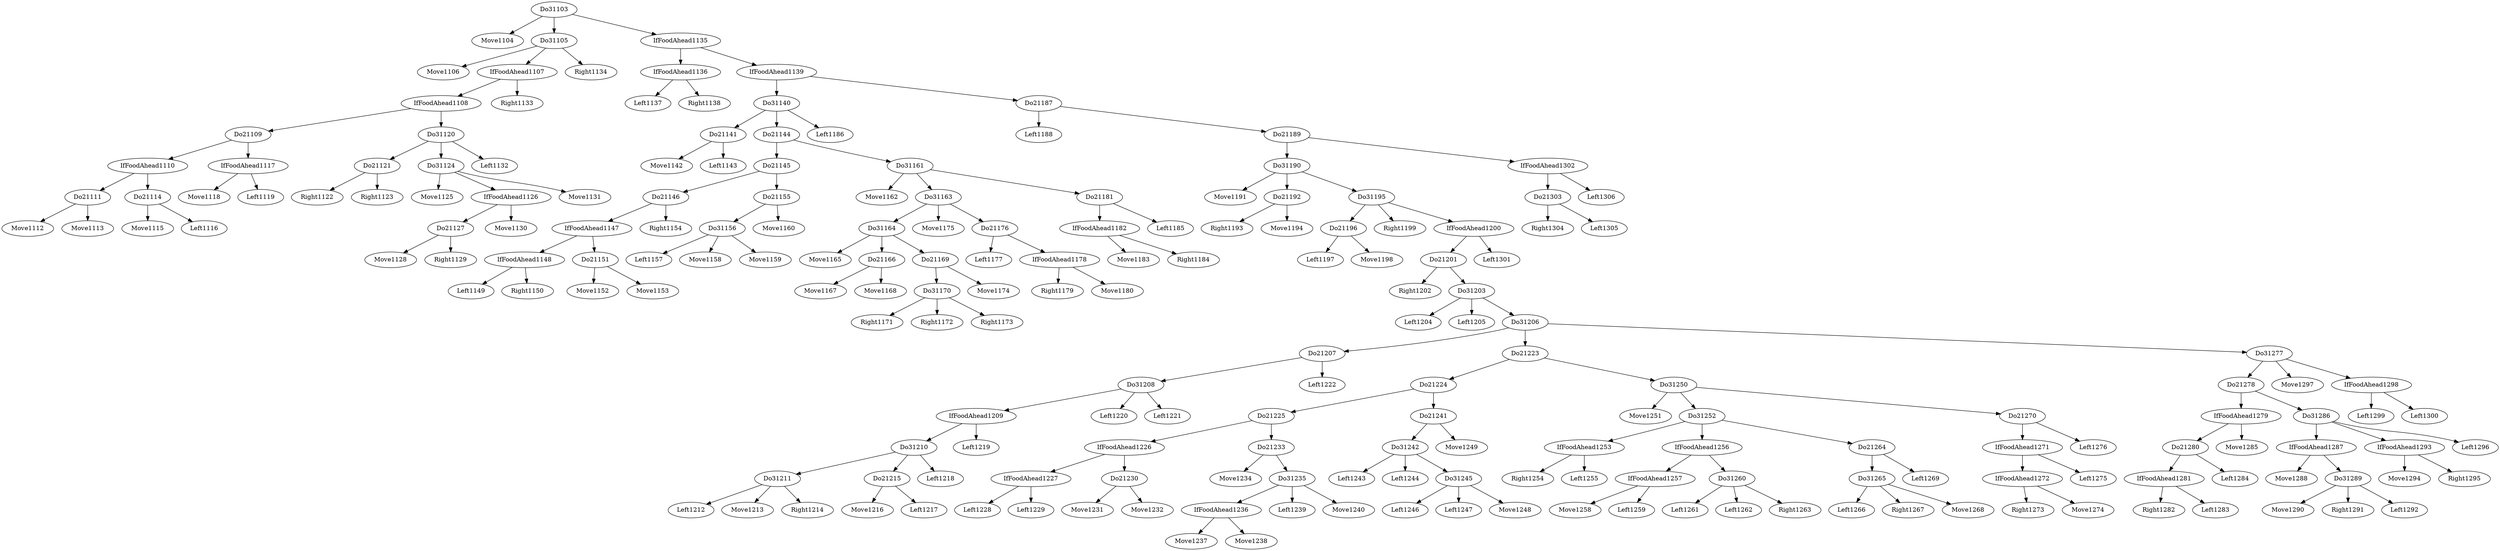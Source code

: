 digraph T {
	Do31103 -> Move1104
	Do31105 -> Move1106
	Do21111 -> Move1112
	Do21111 -> Move1113
	IfFoodAhead1110 -> Do21111
	Do21114 -> Move1115
	Do21114 -> Left1116
	IfFoodAhead1110 -> Do21114
	Do21109 -> IfFoodAhead1110
	IfFoodAhead1117 -> Move1118
	IfFoodAhead1117 -> Left1119
	Do21109 -> IfFoodAhead1117
	IfFoodAhead1108 -> Do21109
	Do21121 -> Right1122
	Do21121 -> Right1123
	Do31120 -> Do21121
	Do31124 -> Move1125
	Do21127 -> Move1128
	Do21127 -> Right1129
	IfFoodAhead1126 -> Do21127
	IfFoodAhead1126 -> Move1130
	Do31124 -> IfFoodAhead1126
	Do31124 -> Move1131
	Do31120 -> Do31124
	Do31120 -> Left1132
	IfFoodAhead1108 -> Do31120
	IfFoodAhead1107 -> IfFoodAhead1108
	IfFoodAhead1107 -> Right1133
	Do31105 -> IfFoodAhead1107
	Do31105 -> Right1134
	Do31103 -> Do31105
	IfFoodAhead1136 -> Left1137
	IfFoodAhead1136 -> Right1138
	IfFoodAhead1135 -> IfFoodAhead1136
	Do21141 -> Move1142
	Do21141 -> Left1143
	Do31140 -> Do21141
	IfFoodAhead1148 -> Left1149
	IfFoodAhead1148 -> Right1150
	IfFoodAhead1147 -> IfFoodAhead1148
	Do21151 -> Move1152
	Do21151 -> Move1153
	IfFoodAhead1147 -> Do21151
	Do21146 -> IfFoodAhead1147
	Do21146 -> Right1154
	Do21145 -> Do21146
	Do31156 -> Left1157
	Do31156 -> Move1158
	Do31156 -> Move1159
	Do21155 -> Do31156
	Do21155 -> Move1160
	Do21145 -> Do21155
	Do21144 -> Do21145
	Do31161 -> Move1162
	Do31164 -> Move1165
	Do21166 -> Move1167
	Do21166 -> Move1168
	Do31164 -> Do21166
	Do31170 -> Right1171
	Do31170 -> Right1172
	Do31170 -> Right1173
	Do21169 -> Do31170
	Do21169 -> Move1174
	Do31164 -> Do21169
	Do31163 -> Do31164
	Do31163 -> Move1175
	Do21176 -> Left1177
	IfFoodAhead1178 -> Right1179
	IfFoodAhead1178 -> Move1180
	Do21176 -> IfFoodAhead1178
	Do31163 -> Do21176
	Do31161 -> Do31163
	IfFoodAhead1182 -> Move1183
	IfFoodAhead1182 -> Right1184
	Do21181 -> IfFoodAhead1182
	Do21181 -> Left1185
	Do31161 -> Do21181
	Do21144 -> Do31161
	Do31140 -> Do21144
	Do31140 -> Left1186
	IfFoodAhead1139 -> Do31140
	Do21187 -> Left1188
	Do31190 -> Move1191
	Do21192 -> Right1193
	Do21192 -> Move1194
	Do31190 -> Do21192
	Do21196 -> Left1197
	Do21196 -> Move1198
	Do31195 -> Do21196
	Do31195 -> Right1199
	Do21201 -> Right1202
	Do31203 -> Left1204
	Do31203 -> Left1205
	Do31211 -> Left1212
	Do31211 -> Move1213
	Do31211 -> Right1214
	Do31210 -> Do31211
	Do21215 -> Move1216
	Do21215 -> Left1217
	Do31210 -> Do21215
	Do31210 -> Left1218
	IfFoodAhead1209 -> Do31210
	IfFoodAhead1209 -> Left1219
	Do31208 -> IfFoodAhead1209
	Do31208 -> Left1220
	Do31208 -> Left1221
	Do21207 -> Do31208
	Do21207 -> Left1222
	Do31206 -> Do21207
	IfFoodAhead1227 -> Left1228
	IfFoodAhead1227 -> Left1229
	IfFoodAhead1226 -> IfFoodAhead1227
	Do21230 -> Move1231
	Do21230 -> Move1232
	IfFoodAhead1226 -> Do21230
	Do21225 -> IfFoodAhead1226
	Do21233 -> Move1234
	IfFoodAhead1236 -> Move1237
	IfFoodAhead1236 -> Move1238
	Do31235 -> IfFoodAhead1236
	Do31235 -> Left1239
	Do31235 -> Move1240
	Do21233 -> Do31235
	Do21225 -> Do21233
	Do21224 -> Do21225
	Do31242 -> Left1243
	Do31242 -> Left1244
	Do31245 -> Left1246
	Do31245 -> Left1247
	Do31245 -> Move1248
	Do31242 -> Do31245
	Do21241 -> Do31242
	Do21241 -> Move1249
	Do21224 -> Do21241
	Do21223 -> Do21224
	Do31250 -> Move1251
	IfFoodAhead1253 -> Right1254
	IfFoodAhead1253 -> Left1255
	Do31252 -> IfFoodAhead1253
	IfFoodAhead1257 -> Move1258
	IfFoodAhead1257 -> Left1259
	IfFoodAhead1256 -> IfFoodAhead1257
	Do31260 -> Left1261
	Do31260 -> Left1262
	Do31260 -> Right1263
	IfFoodAhead1256 -> Do31260
	Do31252 -> IfFoodAhead1256
	Do31265 -> Left1266
	Do31265 -> Right1267
	Do31265 -> Move1268
	Do21264 -> Do31265
	Do21264 -> Left1269
	Do31252 -> Do21264
	Do31250 -> Do31252
	IfFoodAhead1272 -> Right1273
	IfFoodAhead1272 -> Move1274
	IfFoodAhead1271 -> IfFoodAhead1272
	IfFoodAhead1271 -> Left1275
	Do21270 -> IfFoodAhead1271
	Do21270 -> Left1276
	Do31250 -> Do21270
	Do21223 -> Do31250
	Do31206 -> Do21223
	IfFoodAhead1281 -> Right1282
	IfFoodAhead1281 -> Left1283
	Do21280 -> IfFoodAhead1281
	Do21280 -> Left1284
	IfFoodAhead1279 -> Do21280
	IfFoodAhead1279 -> Move1285
	Do21278 -> IfFoodAhead1279
	IfFoodAhead1287 -> Move1288
	Do31289 -> Move1290
	Do31289 -> Right1291
	Do31289 -> Left1292
	IfFoodAhead1287 -> Do31289
	Do31286 -> IfFoodAhead1287
	IfFoodAhead1293 -> Move1294
	IfFoodAhead1293 -> Right1295
	Do31286 -> IfFoodAhead1293
	Do31286 -> Left1296
	Do21278 -> Do31286
	Do31277 -> Do21278
	Do31277 -> Move1297
	IfFoodAhead1298 -> Left1299
	IfFoodAhead1298 -> Left1300
	Do31277 -> IfFoodAhead1298
	Do31206 -> Do31277
	Do31203 -> Do31206
	Do21201 -> Do31203
	IfFoodAhead1200 -> Do21201
	IfFoodAhead1200 -> Left1301
	Do31195 -> IfFoodAhead1200
	Do31190 -> Do31195
	Do21189 -> Do31190
	Do21303 -> Right1304
	Do21303 -> Left1305
	IfFoodAhead1302 -> Do21303
	IfFoodAhead1302 -> Left1306
	Do21189 -> IfFoodAhead1302
	Do21187 -> Do21189
	IfFoodAhead1139 -> Do21187
	IfFoodAhead1135 -> IfFoodAhead1139
	Do31103 -> IfFoodAhead1135
}
